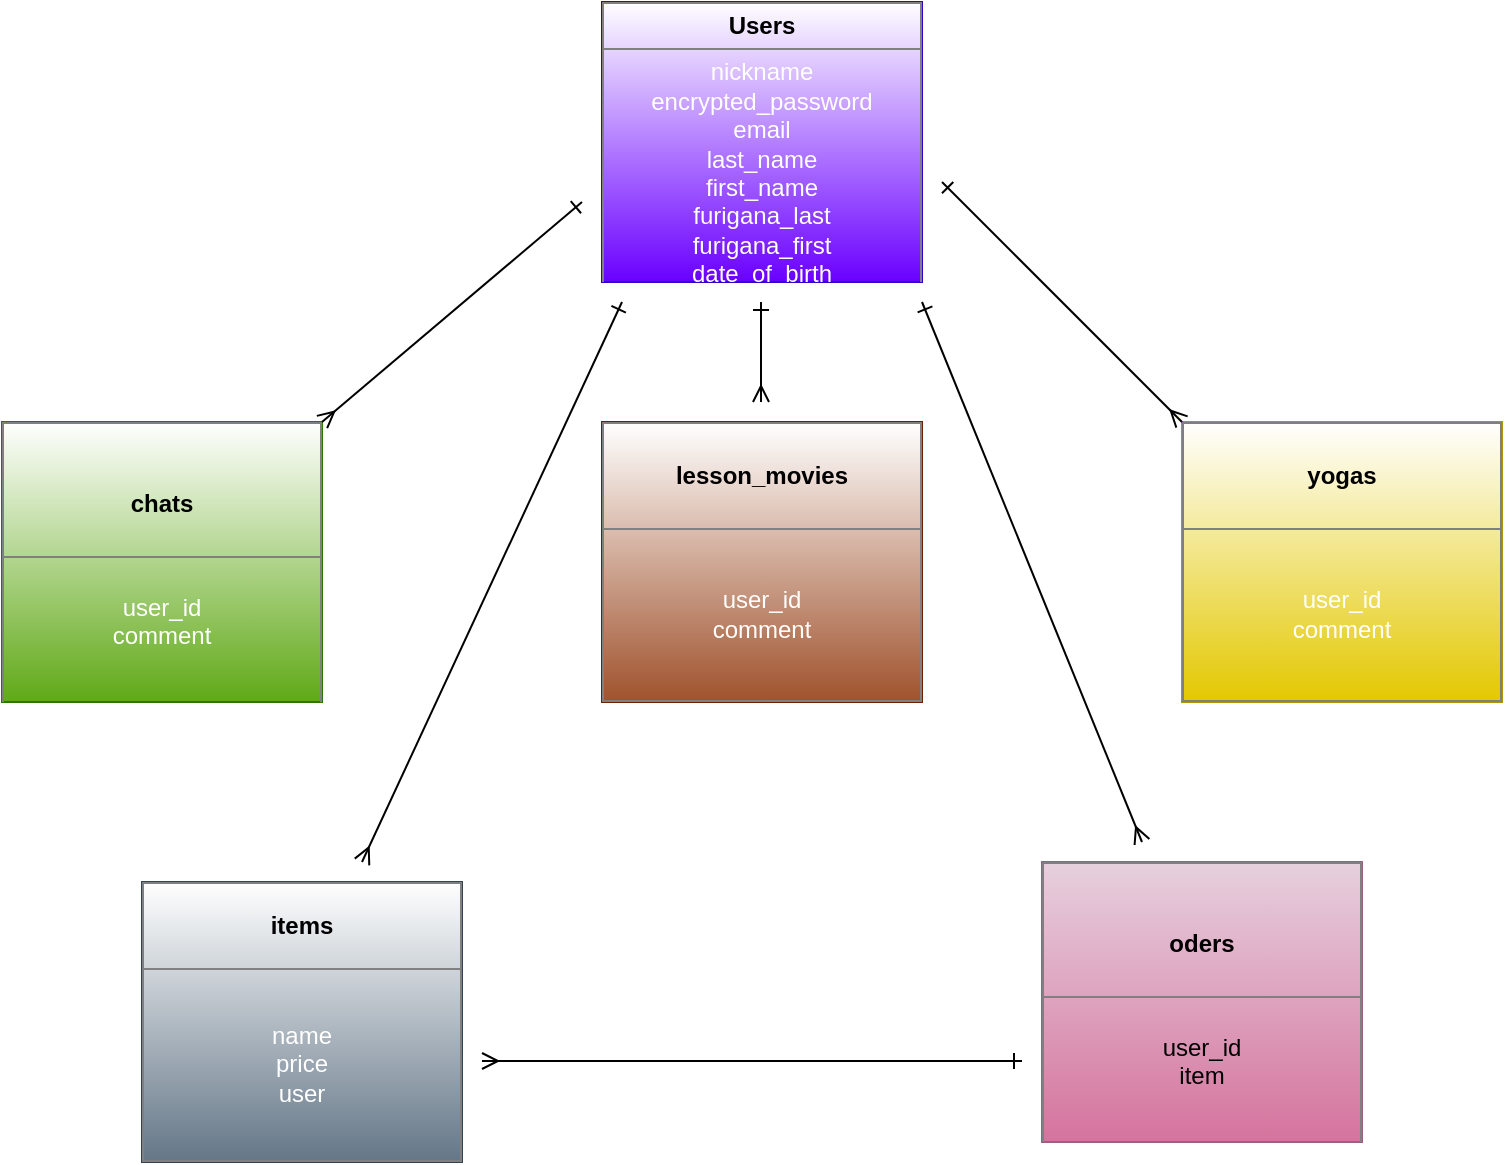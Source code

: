 <mxfile>
    <diagram id="mYk3bBuHc2IwE_diwdll" name="ページ1">
        <mxGraphModel dx="561" dy="526" grid="1" gridSize="10" guides="0" tooltips="1" connect="0" arrows="1" fold="1" page="1" pageScale="1" pageWidth="827" pageHeight="1169" math="0" shadow="0">
            <root>
                <mxCell id="0"/>
                <mxCell id="1" parent="0"/>
                <mxCell id="19" value="&lt;table border=&quot;1&quot; width=&quot;100%&quot; cellpadding=&quot;4&quot; style=&quot;width: 100% ; height: 100% ; border-collapse: collapse&quot;&gt;&lt;tbody&gt;&lt;tr&gt;&lt;th align=&quot;center&quot;&gt;&lt;font color=&quot;#000000&quot;&gt;Users&lt;/font&gt;&lt;/th&gt;&lt;/tr&gt;&lt;tr&gt;&lt;td align=&quot;center&quot;&gt;nickname&lt;br&gt;encrypted_password&lt;br&gt;email&lt;br&gt;last_name&lt;br&gt;first_name&lt;br&gt;furigana_last&lt;br&gt;furigana_first&lt;br&gt;date_of_birth&lt;/td&gt;&lt;/tr&gt;&lt;tr&gt;&lt;td align=&quot;center&quot;&gt;&lt;br&gt;&lt;/td&gt;&lt;/tr&gt;&lt;/tbody&gt;&lt;/table&gt;" style="text;html=1;strokeColor=#3700CC;fillColor=#6a00ff;overflow=fill;fontColor=#ffffff;gradientColor=#ffffff;gradientDirection=north;" parent="1" vertex="1">
                    <mxGeometry x="310" y="30" width="160" height="140" as="geometry"/>
                </mxCell>
                <mxCell id="20" value="&lt;table border=&quot;1&quot; width=&quot;100%&quot; cellpadding=&quot;4&quot; style=&quot;width: 100% ; height: 100% ; border-collapse: collapse&quot;&gt;&lt;tbody&gt;&lt;tr&gt;&lt;th align=&quot;center&quot;&gt;&lt;font color=&quot;#000000&quot;&gt;&lt;br&gt;&lt;br&gt;chats&lt;br&gt;&lt;br&gt;&lt;/font&gt;&lt;/th&gt;&lt;/tr&gt;&lt;tr&gt;&lt;td align=&quot;center&quot;&gt;&lt;br&gt;user_id&lt;br&gt;comment&lt;br&gt;&lt;br&gt;&lt;br&gt;&lt;br&gt;&lt;/td&gt;&lt;/tr&gt;&lt;tr&gt;&lt;td align=&quot;center&quot;&gt;&lt;br&gt;&lt;/td&gt;&lt;/tr&gt;&lt;/tbody&gt;&lt;/table&gt;" style="text;html=1;strokeColor=#2D7600;fillColor=#60a917;overflow=fill;fontColor=#ffffff;gradientDirection=north;gradientColor=#ffffff;" parent="1" vertex="1">
                    <mxGeometry x="10" y="240" width="160" height="140" as="geometry"/>
                </mxCell>
                <mxCell id="21" value="&lt;table border=&quot;1&quot; width=&quot;100%&quot; cellpadding=&quot;4&quot; style=&quot;width: 100% ; height: 100% ; border-collapse: collapse&quot;&gt;&lt;tbody&gt;&lt;tr&gt;&lt;th align=&quot;center&quot;&gt;&lt;font color=&quot;#000000&quot;&gt;yogas&lt;/font&gt;&lt;/th&gt;&lt;/tr&gt;&lt;tr&gt;&lt;td align=&quot;center&quot;&gt;user_id&lt;br&gt;comment&lt;/td&gt;&lt;/tr&gt;&lt;/tbody&gt;&lt;/table&gt;" style="text;html=1;strokeColor=#B09500;fillColor=#e3c800;overflow=fill;fontColor=#ffffff;gradientDirection=north;gradientColor=#ffffff;" parent="1" vertex="1">
                    <mxGeometry x="600" y="240" width="160" height="140" as="geometry"/>
                </mxCell>
                <mxCell id="22" value="&lt;table border=&quot;1&quot; width=&quot;100%&quot; cellpadding=&quot;4&quot; style=&quot;width: 100% ; height: 100% ; border-collapse: collapse&quot;&gt;&lt;tbody&gt;&lt;tr&gt;&lt;th align=&quot;center&quot;&gt;&lt;font color=&quot;#000000&quot;&gt;lesson_movies&lt;/font&gt;&lt;/th&gt;&lt;/tr&gt;&lt;tr&gt;&lt;td align=&quot;center&quot;&gt;user_id&lt;br&gt;comment&lt;/td&gt;&lt;/tr&gt;&lt;/tbody&gt;&lt;/table&gt;" style="text;html=1;strokeColor=#6D1F00;fillColor=#a0522d;overflow=fill;fontColor=#ffffff;gradientDirection=north;gradientColor=#ffffff;" parent="1" vertex="1">
                    <mxGeometry x="310" y="240" width="160" height="140" as="geometry"/>
                </mxCell>
                <mxCell id="23" value="&lt;table border=&quot;1&quot; width=&quot;100%&quot; cellpadding=&quot;4&quot; style=&quot;width: 100% ; height: 100% ; border-collapse: collapse&quot;&gt;&lt;tbody&gt;&lt;tr&gt;&lt;th align=&quot;center&quot;&gt;&lt;font color=&quot;#000000&quot;&gt;items&lt;/font&gt;&lt;/th&gt;&lt;/tr&gt;&lt;tr&gt;&lt;td align=&quot;center&quot;&gt;name&lt;br&gt;price&lt;br&gt;user&lt;/td&gt;&lt;/tr&gt;&lt;/tbody&gt;&lt;/table&gt;" style="text;html=1;strokeColor=#314354;fillColor=#647687;overflow=fill;fontColor=#ffffff;gradientDirection=north;gradientColor=#ffffff;" parent="1" vertex="1">
                    <mxGeometry x="80" y="470" width="160" height="140" as="geometry"/>
                </mxCell>
                <mxCell id="24" value="&lt;table border=&quot;1&quot; width=&quot;100%&quot; cellpadding=&quot;4&quot; style=&quot;width: 100% ; height: 100% ; border-collapse: collapse&quot;&gt;&lt;tbody&gt;&lt;tr&gt;&lt;th align=&quot;center&quot;&gt;&lt;font color=&quot;#000000&quot;&gt;&lt;br&gt;&lt;br&gt;oders&lt;br&gt;&lt;br&gt;&lt;/font&gt;&lt;/th&gt;&lt;/tr&gt;&lt;tr&gt;&lt;td align=&quot;center&quot;&gt;&lt;br&gt;user_id&lt;br&gt;item&lt;br&gt;&lt;br&gt;&lt;br&gt;&lt;/td&gt;&lt;/tr&gt;&lt;tr&gt;&lt;td align=&quot;center&quot;&gt;&lt;br&gt;&lt;/td&gt;&lt;/tr&gt;&lt;/tbody&gt;&lt;/table&gt;" style="text;html=1;strokeColor=#996185;fillColor=#e6d0de;overflow=fill;gradientDirection=south;gradientColor=#d5739d;" parent="1" vertex="1">
                    <mxGeometry x="530" y="460" width="160" height="140" as="geometry"/>
                </mxCell>
                <mxCell id="31" value="" style="elbow=horizontal;endArrow=ERone;html=1;startArrow=ERmany;startFill=0;endFill=0;" parent="1" edge="1">
                    <mxGeometry width="50" height="50" relative="1" as="geometry">
                        <mxPoint x="389.5" y="230" as="sourcePoint"/>
                        <mxPoint x="389.5" y="180" as="targetPoint"/>
                    </mxGeometry>
                </mxCell>
                <mxCell id="34" value="" style="shape=crossbar;whiteSpace=wrap;html=1;rounded=1;gradientColor=#ffffff;strokeColor=none;" parent="1" vertex="1">
                    <mxGeometry x="240" y="550" width="280" height="20" as="geometry"/>
                </mxCell>
                <mxCell id="35" style="edgeStyle=none;rounded=0;orthogonalLoop=1;jettySize=auto;html=1;exitX=1;exitY=0.5;exitDx=0;exitDy=0;exitPerimeter=0;startArrow=ERmany;startFill=0;endArrow=ERone;endFill=0;" parent="1" edge="1">
                    <mxGeometry relative="1" as="geometry">
                        <mxPoint x="520" y="559.5" as="targetPoint"/>
                        <mxPoint x="250" y="559.5" as="sourcePoint"/>
                    </mxGeometry>
                </mxCell>
                <mxCell id="36" value="" style="endArrow=ERone;html=1;exitX=1;exitY=0;exitDx=0;exitDy=0;startArrow=ERmany;startFill=0;endFill=0;" edge="1" parent="1" source="20">
                    <mxGeometry width="50" height="50" relative="1" as="geometry">
                        <mxPoint x="360" y="300" as="sourcePoint"/>
                        <mxPoint x="300" y="130" as="targetPoint"/>
                        <Array as="points"/>
                    </mxGeometry>
                </mxCell>
                <mxCell id="37" value="" style="endArrow=ERone;html=1;exitX=0;exitY=0;exitDx=0;exitDy=0;endFill=0;startArrow=ERmany;startFill=0;" edge="1" parent="1" source="21">
                    <mxGeometry width="50" height="50" relative="1" as="geometry">
                        <mxPoint x="360" y="300" as="sourcePoint"/>
                        <mxPoint x="480" y="120" as="targetPoint"/>
                    </mxGeometry>
                </mxCell>
                <mxCell id="38" value="" style="endArrow=ERone;html=1;endFill=0;startArrow=ERmany;startFill=0;" edge="1" parent="1">
                    <mxGeometry width="50" height="50" relative="1" as="geometry">
                        <mxPoint x="190" y="460" as="sourcePoint"/>
                        <mxPoint x="320" y="180" as="targetPoint"/>
                    </mxGeometry>
                </mxCell>
                <mxCell id="39" value="" style="endArrow=ERone;html=1;endFill=0;startArrow=ERmany;startFill=0;" edge="1" parent="1">
                    <mxGeometry width="50" height="50" relative="1" as="geometry">
                        <mxPoint x="580" y="450" as="sourcePoint"/>
                        <mxPoint x="470" y="180" as="targetPoint"/>
                    </mxGeometry>
                </mxCell>
            </root>
        </mxGraphModel>
    </diagram>
</mxfile>
